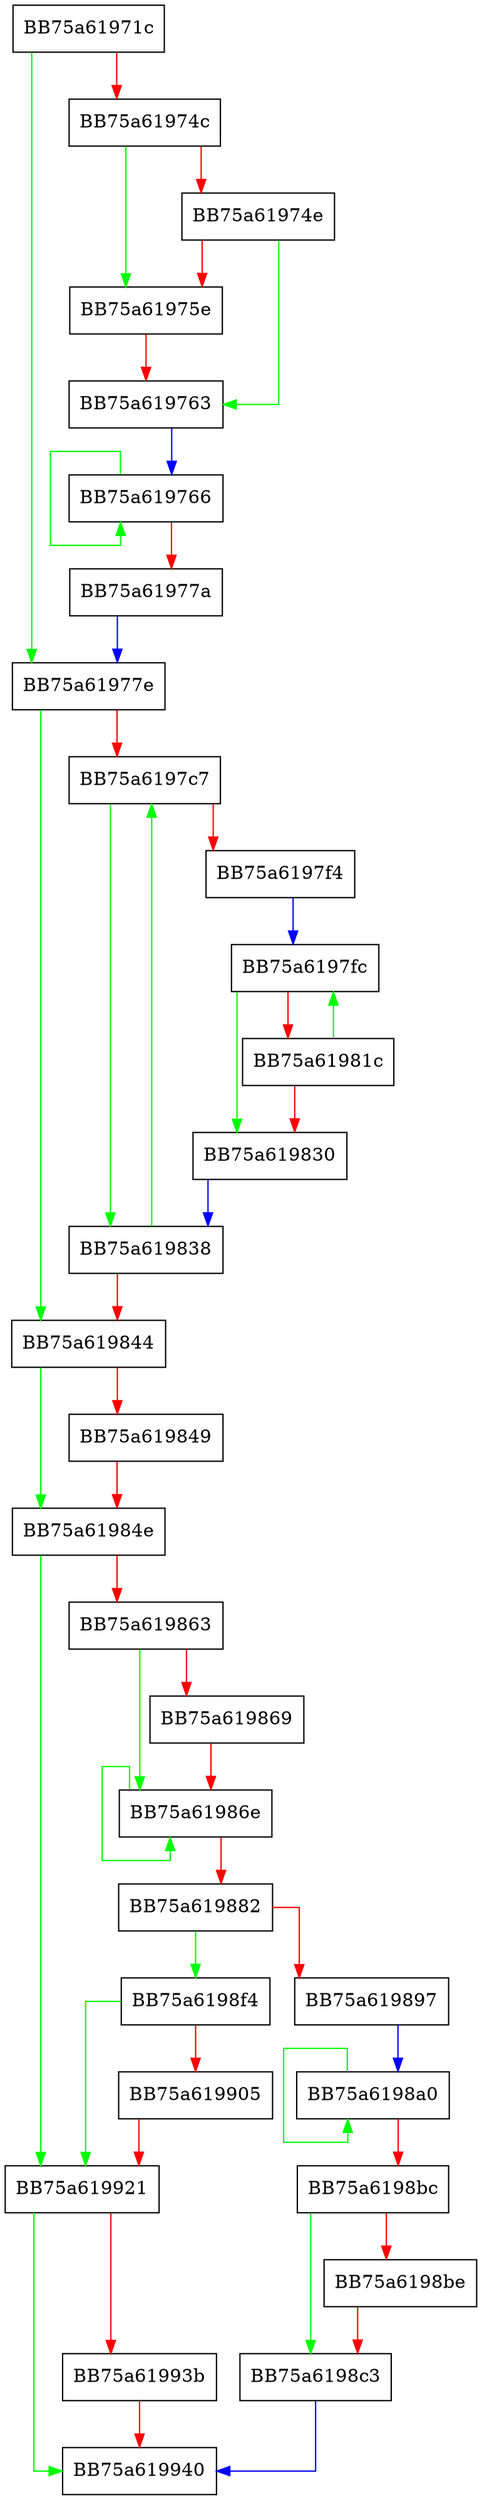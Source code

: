 digraph rescale {
  node [shape="box"];
  graph [splines=ortho];
  BB75a61971c -> BB75a61977e [color="green"];
  BB75a61971c -> BB75a61974c [color="red"];
  BB75a61974c -> BB75a61975e [color="green"];
  BB75a61974c -> BB75a61974e [color="red"];
  BB75a61974e -> BB75a619763 [color="green"];
  BB75a61974e -> BB75a61975e [color="red"];
  BB75a61975e -> BB75a619763 [color="red"];
  BB75a619763 -> BB75a619766 [color="blue"];
  BB75a619766 -> BB75a619766 [color="green"];
  BB75a619766 -> BB75a61977a [color="red"];
  BB75a61977a -> BB75a61977e [color="blue"];
  BB75a61977e -> BB75a619844 [color="green"];
  BB75a61977e -> BB75a6197c7 [color="red"];
  BB75a6197c7 -> BB75a619838 [color="green"];
  BB75a6197c7 -> BB75a6197f4 [color="red"];
  BB75a6197f4 -> BB75a6197fc [color="blue"];
  BB75a6197fc -> BB75a619830 [color="green"];
  BB75a6197fc -> BB75a61981c [color="red"];
  BB75a61981c -> BB75a6197fc [color="green"];
  BB75a61981c -> BB75a619830 [color="red"];
  BB75a619830 -> BB75a619838 [color="blue"];
  BB75a619838 -> BB75a6197c7 [color="green"];
  BB75a619838 -> BB75a619844 [color="red"];
  BB75a619844 -> BB75a61984e [color="green"];
  BB75a619844 -> BB75a619849 [color="red"];
  BB75a619849 -> BB75a61984e [color="red"];
  BB75a61984e -> BB75a619921 [color="green"];
  BB75a61984e -> BB75a619863 [color="red"];
  BB75a619863 -> BB75a61986e [color="green"];
  BB75a619863 -> BB75a619869 [color="red"];
  BB75a619869 -> BB75a61986e [color="red"];
  BB75a61986e -> BB75a61986e [color="green"];
  BB75a61986e -> BB75a619882 [color="red"];
  BB75a619882 -> BB75a6198f4 [color="green"];
  BB75a619882 -> BB75a619897 [color="red"];
  BB75a619897 -> BB75a6198a0 [color="blue"];
  BB75a6198a0 -> BB75a6198a0 [color="green"];
  BB75a6198a0 -> BB75a6198bc [color="red"];
  BB75a6198bc -> BB75a6198c3 [color="green"];
  BB75a6198bc -> BB75a6198be [color="red"];
  BB75a6198be -> BB75a6198c3 [color="red"];
  BB75a6198c3 -> BB75a619940 [color="blue"];
  BB75a6198f4 -> BB75a619921 [color="green"];
  BB75a6198f4 -> BB75a619905 [color="red"];
  BB75a619905 -> BB75a619921 [color="red"];
  BB75a619921 -> BB75a619940 [color="green"];
  BB75a619921 -> BB75a61993b [color="red"];
  BB75a61993b -> BB75a619940 [color="red"];
}